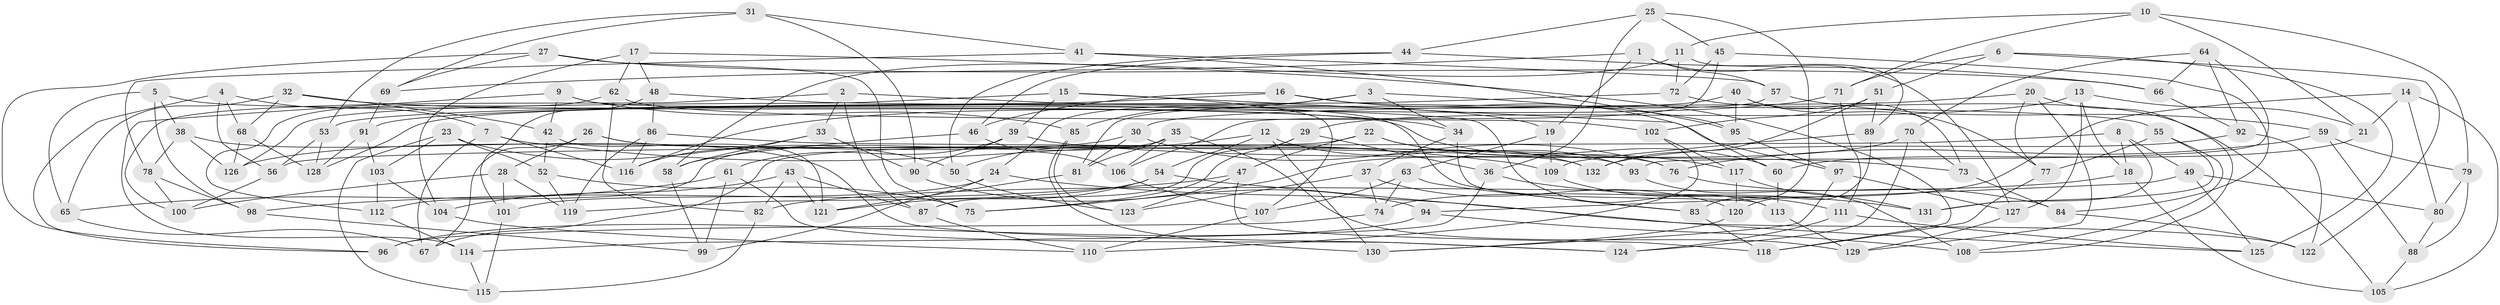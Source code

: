 // coarse degree distribution, {10: 0.019230769230769232, 7: 0.07692307692307693, 8: 0.19230769230769232, 4: 0.2692307692307692, 5: 0.07692307692307693, 6: 0.23076923076923078, 15: 0.019230769230769232, 12: 0.019230769230769232, 9: 0.057692307692307696, 17: 0.019230769230769232, 3: 0.019230769230769232}
// Generated by graph-tools (version 1.1) at 2025/20/03/04/25 18:20:43]
// undirected, 132 vertices, 264 edges
graph export_dot {
graph [start="1"]
  node [color=gray90,style=filled];
  1;
  2;
  3;
  4;
  5;
  6;
  7;
  8;
  9;
  10;
  11;
  12;
  13;
  14;
  15;
  16;
  17;
  18;
  19;
  20;
  21;
  22;
  23;
  24;
  25;
  26;
  27;
  28;
  29;
  30;
  31;
  32;
  33;
  34;
  35;
  36;
  37;
  38;
  39;
  40;
  41;
  42;
  43;
  44;
  45;
  46;
  47;
  48;
  49;
  50;
  51;
  52;
  53;
  54;
  55;
  56;
  57;
  58;
  59;
  60;
  61;
  62;
  63;
  64;
  65;
  66;
  67;
  68;
  69;
  70;
  71;
  72;
  73;
  74;
  75;
  76;
  77;
  78;
  79;
  80;
  81;
  82;
  83;
  84;
  85;
  86;
  87;
  88;
  89;
  90;
  91;
  92;
  93;
  94;
  95;
  96;
  97;
  98;
  99;
  100;
  101;
  102;
  103;
  104;
  105;
  106;
  107;
  108;
  109;
  110;
  111;
  112;
  113;
  114;
  115;
  116;
  117;
  118;
  119;
  120;
  121;
  122;
  123;
  124;
  125;
  126;
  127;
  128;
  129;
  130;
  131;
  132;
  1 -- 69;
  1 -- 19;
  1 -- 57;
  1 -- 127;
  2 -- 87;
  2 -- 33;
  2 -- 100;
  2 -- 19;
  3 -- 24;
  3 -- 95;
  3 -- 34;
  3 -- 85;
  4 -- 56;
  4 -- 68;
  4 -- 96;
  4 -- 7;
  5 -- 38;
  5 -- 60;
  5 -- 65;
  5 -- 98;
  6 -- 71;
  6 -- 51;
  6 -- 122;
  6 -- 125;
  7 -- 67;
  7 -- 109;
  7 -- 116;
  8 -- 131;
  8 -- 18;
  8 -- 56;
  8 -- 49;
  9 -- 42;
  9 -- 114;
  9 -- 85;
  9 -- 83;
  10 -- 71;
  10 -- 21;
  10 -- 79;
  10 -- 11;
  11 -- 89;
  11 -- 72;
  11 -- 58;
  12 -- 132;
  12 -- 130;
  12 -- 50;
  12 -- 54;
  13 -- 18;
  13 -- 127;
  13 -- 21;
  13 -- 29;
  14 -- 21;
  14 -- 74;
  14 -- 80;
  14 -- 105;
  15 -- 107;
  15 -- 126;
  15 -- 39;
  15 -- 97;
  16 -- 55;
  16 -- 46;
  16 -- 53;
  16 -- 60;
  17 -- 104;
  17 -- 62;
  17 -- 48;
  17 -- 118;
  18 -- 82;
  18 -- 105;
  19 -- 63;
  19 -- 109;
  20 -- 108;
  20 -- 30;
  20 -- 129;
  20 -- 77;
  21 -- 60;
  22 -- 67;
  22 -- 47;
  22 -- 117;
  22 -- 93;
  23 -- 50;
  23 -- 103;
  23 -- 115;
  23 -- 52;
  24 -- 99;
  24 -- 101;
  24 -- 122;
  25 -- 45;
  25 -- 36;
  25 -- 83;
  25 -- 44;
  26 -- 76;
  26 -- 132;
  26 -- 28;
  26 -- 67;
  27 -- 69;
  27 -- 75;
  27 -- 96;
  27 -- 66;
  28 -- 101;
  28 -- 119;
  28 -- 100;
  29 -- 36;
  29 -- 87;
  29 -- 75;
  30 -- 76;
  30 -- 126;
  30 -- 81;
  31 -- 90;
  31 -- 41;
  31 -- 69;
  31 -- 53;
  32 -- 65;
  32 -- 68;
  32 -- 34;
  32 -- 42;
  33 -- 116;
  33 -- 58;
  33 -- 90;
  34 -- 37;
  34 -- 113;
  35 -- 81;
  35 -- 112;
  35 -- 106;
  35 -- 129;
  36 -- 131;
  36 -- 114;
  37 -- 120;
  37 -- 74;
  37 -- 123;
  38 -- 78;
  38 -- 126;
  38 -- 124;
  39 -- 61;
  39 -- 73;
  39 -- 90;
  40 -- 95;
  40 -- 77;
  40 -- 128;
  40 -- 73;
  41 -- 57;
  41 -- 95;
  41 -- 78;
  42 -- 52;
  42 -- 121;
  43 -- 104;
  43 -- 87;
  43 -- 121;
  43 -- 82;
  44 -- 50;
  44 -- 46;
  44 -- 66;
  45 -- 84;
  45 -- 72;
  45 -- 106;
  46 -- 58;
  46 -- 106;
  47 -- 123;
  47 -- 98;
  47 -- 118;
  48 -- 101;
  48 -- 86;
  48 -- 113;
  49 -- 94;
  49 -- 125;
  49 -- 80;
  50 -- 123;
  51 -- 102;
  51 -- 132;
  51 -- 89;
  52 -- 75;
  52 -- 119;
  53 -- 128;
  53 -- 56;
  54 -- 125;
  54 -- 121;
  54 -- 119;
  55 -- 131;
  55 -- 108;
  55 -- 77;
  56 -- 100;
  57 -- 81;
  57 -- 59;
  58 -- 99;
  59 -- 79;
  59 -- 88;
  59 -- 76;
  60 -- 113;
  61 -- 65;
  61 -- 124;
  61 -- 99;
  62 -- 112;
  62 -- 82;
  62 -- 102;
  63 -- 74;
  63 -- 107;
  63 -- 83;
  64 -- 66;
  64 -- 93;
  64 -- 70;
  64 -- 92;
  65 -- 67;
  66 -- 92;
  68 -- 126;
  68 -- 128;
  69 -- 91;
  70 -- 75;
  70 -- 124;
  70 -- 73;
  71 -- 116;
  71 -- 111;
  72 -- 105;
  72 -- 91;
  73 -- 84;
  74 -- 96;
  76 -- 84;
  77 -- 118;
  78 -- 100;
  78 -- 98;
  79 -- 80;
  79 -- 88;
  80 -- 88;
  81 -- 121;
  82 -- 115;
  83 -- 118;
  84 -- 122;
  85 -- 123;
  85 -- 130;
  86 -- 93;
  86 -- 119;
  86 -- 116;
  87 -- 110;
  88 -- 105;
  89 -- 109;
  89 -- 120;
  90 -- 94;
  91 -- 128;
  91 -- 103;
  92 -- 132;
  92 -- 122;
  93 -- 108;
  94 -- 96;
  94 -- 108;
  95 -- 97;
  97 -- 127;
  97 -- 130;
  98 -- 99;
  101 -- 115;
  102 -- 117;
  102 -- 110;
  103 -- 104;
  103 -- 112;
  104 -- 110;
  106 -- 107;
  107 -- 110;
  109 -- 111;
  111 -- 125;
  111 -- 124;
  112 -- 114;
  113 -- 129;
  114 -- 115;
  117 -- 131;
  117 -- 120;
  120 -- 130;
  127 -- 129;
}
